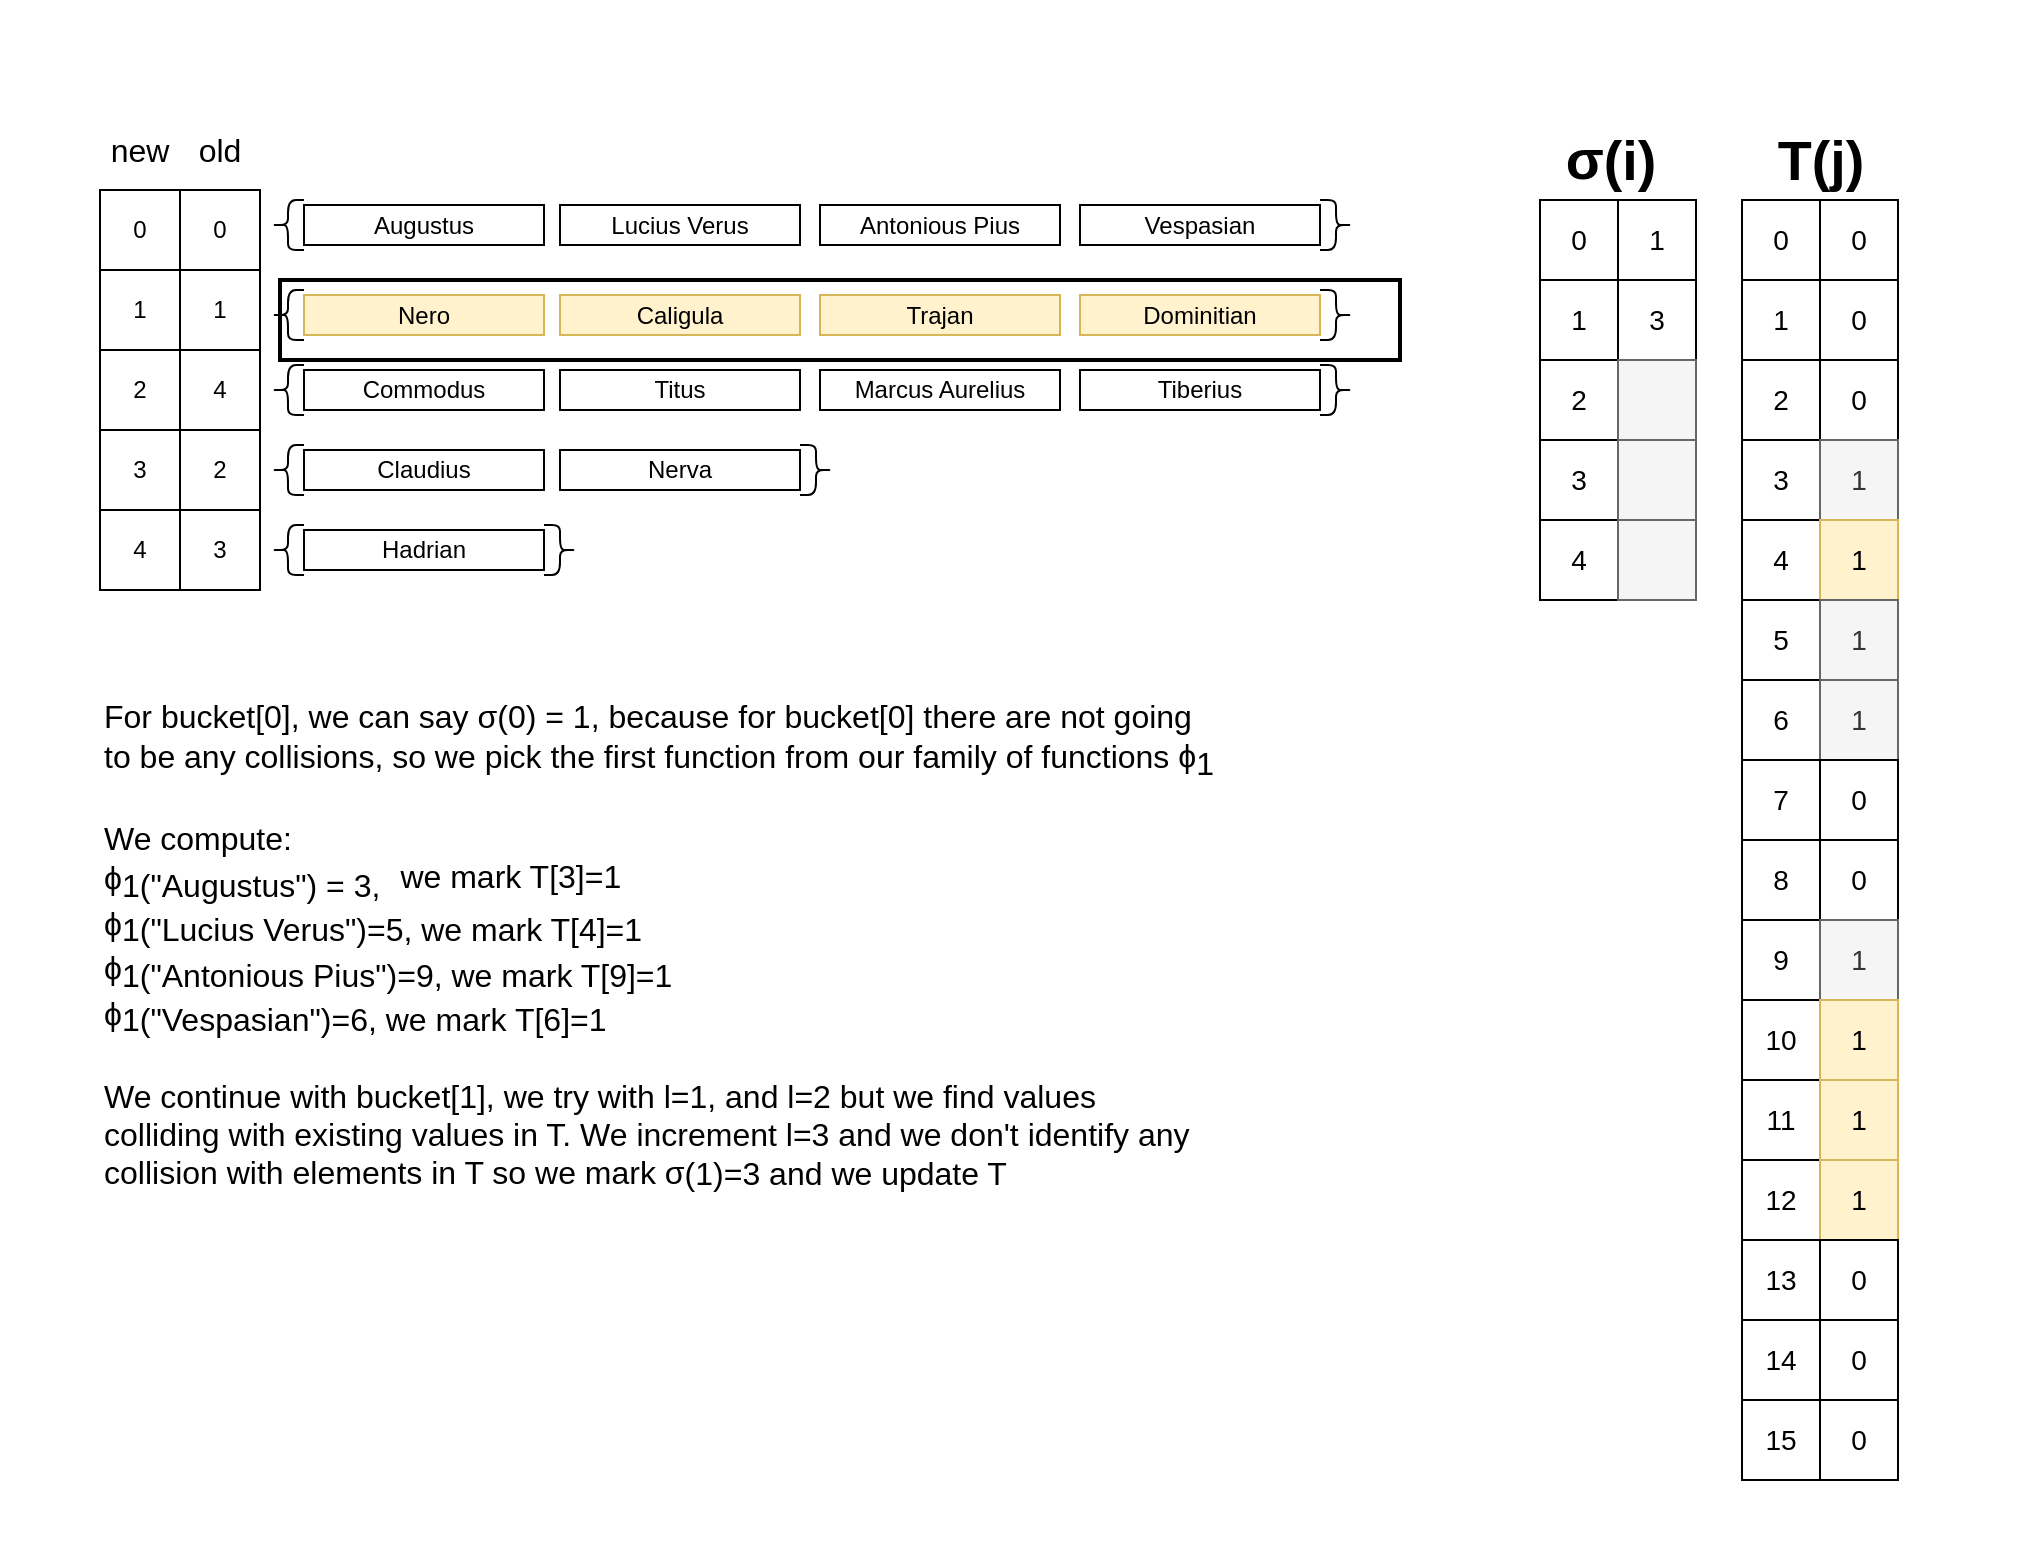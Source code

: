 <mxfile version="16.5.1" type="device"><diagram id="Fgk67WJgzp_O9D678YvW" name="Page-1"><mxGraphModel dx="1452" dy="1031" grid="1" gridSize="10" guides="1" tooltips="1" connect="1" arrows="1" fold="1" page="1" pageScale="1" pageWidth="827" pageHeight="1169" math="0" shadow="0"><root><mxCell id="0"/><mxCell id="1" parent="0"/><mxCell id="y1TzilbWaegtpudBJVc_-84" value="" style="rounded=0;whiteSpace=wrap;html=1;fontSize=14;fillColor=none;strokeColor=none;" vertex="1" parent="1"><mxGeometry x="280" y="200" width="760" height="280" as="geometry"/></mxCell><mxCell id="y1TzilbWaegtpudBJVc_-222" value="" style="rounded=0;whiteSpace=wrap;html=1;fontSize=14;fillColor=none;strokeWidth=2;" vertex="1" parent="1"><mxGeometry x="410" y="300" width="560" height="40" as="geometry"/></mxCell><mxCell id="y1TzilbWaegtpudBJVc_-23" value="0" style="whiteSpace=wrap;html=1;aspect=fixed;" vertex="1" parent="1"><mxGeometry x="360" y="255" width="40" height="40" as="geometry"/></mxCell><mxCell id="y1TzilbWaegtpudBJVc_-24" value="1" style="whiteSpace=wrap;html=1;aspect=fixed;" vertex="1" parent="1"><mxGeometry x="360" y="295" width="40" height="40" as="geometry"/></mxCell><mxCell id="y1TzilbWaegtpudBJVc_-25" value="2" style="whiteSpace=wrap;html=1;aspect=fixed;" vertex="1" parent="1"><mxGeometry x="360" y="375" width="40" height="40" as="geometry"/></mxCell><mxCell id="y1TzilbWaegtpudBJVc_-26" value="3" style="whiteSpace=wrap;html=1;aspect=fixed;" vertex="1" parent="1"><mxGeometry x="360" y="415" width="40" height="40" as="geometry"/></mxCell><mxCell id="y1TzilbWaegtpudBJVc_-27" value="4" style="whiteSpace=wrap;html=1;aspect=fixed;" vertex="1" parent="1"><mxGeometry x="360" y="335" width="40" height="40" as="geometry"/></mxCell><mxCell id="y1TzilbWaegtpudBJVc_-29" value="" style="shape=curlyBracket;whiteSpace=wrap;html=1;rounded=1;" vertex="1" parent="1"><mxGeometry x="406" y="260" width="16" height="25" as="geometry"/></mxCell><mxCell id="y1TzilbWaegtpudBJVc_-31" value="" style="shape=curlyBracket;whiteSpace=wrap;html=1;rounded=1;" vertex="1" parent="1"><mxGeometry x="406" y="305" width="16" height="25" as="geometry"/></mxCell><mxCell id="y1TzilbWaegtpudBJVc_-32" value="" style="shape=curlyBracket;whiteSpace=wrap;html=1;rounded=1;" vertex="1" parent="1"><mxGeometry x="406" y="382.5" width="16" height="25" as="geometry"/></mxCell><mxCell id="y1TzilbWaegtpudBJVc_-33" value="" style="shape=curlyBracket;whiteSpace=wrap;html=1;rounded=1;" vertex="1" parent="1"><mxGeometry x="406" y="422.5" width="16" height="25" as="geometry"/></mxCell><mxCell id="y1TzilbWaegtpudBJVc_-34" value="" style="shape=curlyBracket;whiteSpace=wrap;html=1;rounded=1;" vertex="1" parent="1"><mxGeometry x="406" y="342.5" width="16" height="25" as="geometry"/></mxCell><mxCell id="y1TzilbWaegtpudBJVc_-35" value="Augustus" style="rounded=0;whiteSpace=wrap;html=1;" vertex="1" parent="1"><mxGeometry x="422" y="262.5" width="120" height="20" as="geometry"/></mxCell><mxCell id="y1TzilbWaegtpudBJVc_-36" value="Lucius Verus" style="rounded=0;whiteSpace=wrap;html=1;" vertex="1" parent="1"><mxGeometry x="550" y="262.5" width="120" height="20" as="geometry"/></mxCell><mxCell id="y1TzilbWaegtpudBJVc_-37" value="Antonious Pius" style="rounded=0;whiteSpace=wrap;html=1;" vertex="1" parent="1"><mxGeometry x="680" y="262.5" width="120" height="20" as="geometry"/></mxCell><mxCell id="y1TzilbWaegtpudBJVc_-38" value="Vespasian" style="rounded=0;whiteSpace=wrap;html=1;" vertex="1" parent="1"><mxGeometry x="810" y="262.5" width="120" height="20" as="geometry"/></mxCell><mxCell id="y1TzilbWaegtpudBJVc_-39" value="Nero" style="rounded=0;whiteSpace=wrap;html=1;fillColor=#fff2cc;strokeColor=#d6b656;" vertex="1" parent="1"><mxGeometry x="422" y="307.5" width="120" height="20" as="geometry"/></mxCell><mxCell id="y1TzilbWaegtpudBJVc_-40" value="Caligula" style="rounded=0;whiteSpace=wrap;html=1;fillColor=#fff2cc;strokeColor=#d6b656;" vertex="1" parent="1"><mxGeometry x="550" y="307.5" width="120" height="20" as="geometry"/></mxCell><mxCell id="y1TzilbWaegtpudBJVc_-42" value="Trajan" style="rounded=0;whiteSpace=wrap;html=1;fillColor=#fff2cc;strokeColor=#d6b656;" vertex="1" parent="1"><mxGeometry x="680" y="307.5" width="120" height="20" as="geometry"/></mxCell><mxCell id="y1TzilbWaegtpudBJVc_-43" value="Dominitian" style="rounded=0;whiteSpace=wrap;html=1;fillColor=#fff2cc;strokeColor=#d6b656;" vertex="1" parent="1"><mxGeometry x="810" y="307.5" width="120" height="20" as="geometry"/></mxCell><mxCell id="y1TzilbWaegtpudBJVc_-44" value="Claudius" style="rounded=0;whiteSpace=wrap;html=1;" vertex="1" parent="1"><mxGeometry x="422" y="385" width="120" height="20" as="geometry"/></mxCell><mxCell id="y1TzilbWaegtpudBJVc_-45" value="Nerva" style="rounded=0;whiteSpace=wrap;html=1;" vertex="1" parent="1"><mxGeometry x="550" y="385" width="120" height="20" as="geometry"/></mxCell><mxCell id="y1TzilbWaegtpudBJVc_-46" value="Hadrian" style="rounded=0;whiteSpace=wrap;html=1;" vertex="1" parent="1"><mxGeometry x="422" y="425" width="120" height="20" as="geometry"/></mxCell><mxCell id="y1TzilbWaegtpudBJVc_-47" value="Commodus" style="rounded=0;whiteSpace=wrap;html=1;" vertex="1" parent="1"><mxGeometry x="422" y="345" width="120" height="20" as="geometry"/></mxCell><mxCell id="y1TzilbWaegtpudBJVc_-48" value="Titus" style="rounded=0;whiteSpace=wrap;html=1;" vertex="1" parent="1"><mxGeometry x="550" y="345" width="120" height="20" as="geometry"/></mxCell><mxCell id="y1TzilbWaegtpudBJVc_-50" value="Marcus Aurelius" style="rounded=0;whiteSpace=wrap;html=1;" vertex="1" parent="1"><mxGeometry x="680" y="345" width="120" height="20" as="geometry"/></mxCell><mxCell id="y1TzilbWaegtpudBJVc_-51" value="Tiberius" style="rounded=0;whiteSpace=wrap;html=1;" vertex="1" parent="1"><mxGeometry x="810" y="345" width="120" height="20" as="geometry"/></mxCell><mxCell id="y1TzilbWaegtpudBJVc_-53" value="" style="shape=curlyBracket;whiteSpace=wrap;html=1;rounded=1;rotation=-180;" vertex="1" parent="1"><mxGeometry x="930" y="260" width="16" height="25" as="geometry"/></mxCell><mxCell id="y1TzilbWaegtpudBJVc_-54" value="" style="shape=curlyBracket;whiteSpace=wrap;html=1;rounded=1;rotation=-180;" vertex="1" parent="1"><mxGeometry x="930" y="305" width="16" height="25" as="geometry"/></mxCell><mxCell id="y1TzilbWaegtpudBJVc_-55" value="" style="shape=curlyBracket;whiteSpace=wrap;html=1;rounded=1;rotation=-180;" vertex="1" parent="1"><mxGeometry x="670" y="382.5" width="16" height="25" as="geometry"/></mxCell><mxCell id="y1TzilbWaegtpudBJVc_-57" value="" style="shape=curlyBracket;whiteSpace=wrap;html=1;rounded=1;rotation=-180;" vertex="1" parent="1"><mxGeometry x="542" y="422.5" width="16" height="25" as="geometry"/></mxCell><mxCell id="y1TzilbWaegtpudBJVc_-58" value="" style="shape=curlyBracket;whiteSpace=wrap;html=1;rounded=1;rotation=-180;" vertex="1" parent="1"><mxGeometry x="930" y="342.5" width="16" height="25" as="geometry"/></mxCell><mxCell id="y1TzilbWaegtpudBJVc_-67" value="old" style="text;html=1;strokeColor=none;fillColor=none;align=center;verticalAlign=middle;whiteSpace=wrap;rounded=0;fontSize=16;" vertex="1" parent="1"><mxGeometry x="350" y="220" width="60" height="30" as="geometry"/></mxCell><mxCell id="y1TzilbWaegtpudBJVc_-75" value="0" style="whiteSpace=wrap;html=1;aspect=fixed;" vertex="1" parent="1"><mxGeometry x="320" y="255" width="40" height="40" as="geometry"/></mxCell><mxCell id="y1TzilbWaegtpudBJVc_-76" value="1" style="whiteSpace=wrap;html=1;aspect=fixed;" vertex="1" parent="1"><mxGeometry x="320" y="295" width="40" height="40" as="geometry"/></mxCell><mxCell id="y1TzilbWaegtpudBJVc_-77" value="3" style="whiteSpace=wrap;html=1;aspect=fixed;" vertex="1" parent="1"><mxGeometry x="320" y="375" width="40" height="40" as="geometry"/></mxCell><mxCell id="y1TzilbWaegtpudBJVc_-78" value="4" style="whiteSpace=wrap;html=1;aspect=fixed;" vertex="1" parent="1"><mxGeometry x="320" y="415" width="40" height="40" as="geometry"/></mxCell><mxCell id="y1TzilbWaegtpudBJVc_-79" value="2" style="whiteSpace=wrap;html=1;aspect=fixed;" vertex="1" parent="1"><mxGeometry x="320" y="335" width="40" height="40" as="geometry"/></mxCell><mxCell id="y1TzilbWaegtpudBJVc_-83" value="new" style="text;html=1;strokeColor=none;fillColor=none;align=center;verticalAlign=middle;whiteSpace=wrap;rounded=0;fontSize=16;" vertex="1" parent="1"><mxGeometry x="310" y="220" width="60" height="30" as="geometry"/></mxCell><mxCell id="y1TzilbWaegtpudBJVc_-85" value="0" style="rounded=0;whiteSpace=wrap;html=1;fontSize=14;fillColor=none;" vertex="1" parent="1"><mxGeometry x="1141" y="260" width="39" height="40" as="geometry"/></mxCell><mxCell id="y1TzilbWaegtpudBJVc_-86" value="1" style="rounded=0;whiteSpace=wrap;html=1;fontSize=14;fillColor=none;" vertex="1" parent="1"><mxGeometry x="1141" y="300" width="39" height="40" as="geometry"/></mxCell><mxCell id="y1TzilbWaegtpudBJVc_-87" value="2" style="rounded=0;whiteSpace=wrap;html=1;fontSize=14;fillColor=none;" vertex="1" parent="1"><mxGeometry x="1141" y="340" width="39" height="40" as="geometry"/></mxCell><mxCell id="y1TzilbWaegtpudBJVc_-88" value="3" style="rounded=0;whiteSpace=wrap;html=1;fontSize=14;fillColor=none;" vertex="1" parent="1"><mxGeometry x="1141" y="380" width="39" height="40" as="geometry"/></mxCell><mxCell id="y1TzilbWaegtpudBJVc_-89" value="4" style="rounded=0;whiteSpace=wrap;html=1;fontSize=14;fillColor=none;" vertex="1" parent="1"><mxGeometry x="1141" y="420" width="39" height="40" as="geometry"/></mxCell><mxCell id="y1TzilbWaegtpudBJVc_-90" value="5" style="rounded=0;whiteSpace=wrap;html=1;fontSize=14;fillColor=none;" vertex="1" parent="1"><mxGeometry x="1141" y="460" width="39" height="40" as="geometry"/></mxCell><mxCell id="y1TzilbWaegtpudBJVc_-91" value="6" style="rounded=0;whiteSpace=wrap;html=1;fontSize=14;fillColor=none;" vertex="1" parent="1"><mxGeometry x="1141" y="500" width="39" height="40" as="geometry"/></mxCell><mxCell id="y1TzilbWaegtpudBJVc_-92" value="7" style="rounded=0;whiteSpace=wrap;html=1;fontSize=14;fillColor=none;" vertex="1" parent="1"><mxGeometry x="1141" y="540" width="39" height="40" as="geometry"/></mxCell><mxCell id="y1TzilbWaegtpudBJVc_-93" value="8" style="rounded=0;whiteSpace=wrap;html=1;fontSize=14;fillColor=none;" vertex="1" parent="1"><mxGeometry x="1141" y="580" width="39" height="40" as="geometry"/></mxCell><mxCell id="y1TzilbWaegtpudBJVc_-94" value="9" style="rounded=0;whiteSpace=wrap;html=1;fontSize=14;fillColor=none;" vertex="1" parent="1"><mxGeometry x="1141" y="620" width="39" height="40" as="geometry"/></mxCell><mxCell id="y1TzilbWaegtpudBJVc_-95" value="10" style="rounded=0;whiteSpace=wrap;html=1;fontSize=14;fillColor=none;" vertex="1" parent="1"><mxGeometry x="1141" y="660" width="39" height="40" as="geometry"/></mxCell><mxCell id="y1TzilbWaegtpudBJVc_-96" value="11" style="rounded=0;whiteSpace=wrap;html=1;fontSize=14;fillColor=none;" vertex="1" parent="1"><mxGeometry x="1141" y="700" width="39" height="40" as="geometry"/></mxCell><mxCell id="y1TzilbWaegtpudBJVc_-97" value="12" style="rounded=0;whiteSpace=wrap;html=1;fontSize=14;fillColor=none;" vertex="1" parent="1"><mxGeometry x="1141" y="740" width="39" height="40" as="geometry"/></mxCell><mxCell id="y1TzilbWaegtpudBJVc_-98" value="13" style="rounded=0;whiteSpace=wrap;html=1;fontSize=14;fillColor=none;" vertex="1" parent="1"><mxGeometry x="1141" y="780" width="39" height="40" as="geometry"/></mxCell><mxCell id="y1TzilbWaegtpudBJVc_-99" value="14" style="rounded=0;whiteSpace=wrap;html=1;fontSize=14;fillColor=none;" vertex="1" parent="1"><mxGeometry x="1141" y="820" width="39" height="40" as="geometry"/></mxCell><mxCell id="y1TzilbWaegtpudBJVc_-100" value="15" style="rounded=0;whiteSpace=wrap;html=1;fontSize=14;fillColor=none;" vertex="1" parent="1"><mxGeometry x="1141" y="860" width="39" height="40" as="geometry"/></mxCell><mxCell id="y1TzilbWaegtpudBJVc_-105" value="0" style="rounded=0;whiteSpace=wrap;html=1;fontSize=14;fillColor=none;" vertex="1" parent="1"><mxGeometry x="1180" y="260" width="39" height="40" as="geometry"/></mxCell><mxCell id="y1TzilbWaegtpudBJVc_-106" value="0" style="rounded=0;whiteSpace=wrap;html=1;fontSize=14;fillColor=none;" vertex="1" parent="1"><mxGeometry x="1180" y="300" width="39" height="40" as="geometry"/></mxCell><mxCell id="y1TzilbWaegtpudBJVc_-107" value="0" style="rounded=0;whiteSpace=wrap;html=1;fontSize=14;fillColor=none;" vertex="1" parent="1"><mxGeometry x="1180" y="340" width="39" height="40" as="geometry"/></mxCell><mxCell id="y1TzilbWaegtpudBJVc_-108" value="1" style="rounded=0;whiteSpace=wrap;html=1;fontSize=14;fillColor=#f5f5f5;fontColor=#333333;strokeColor=#666666;" vertex="1" parent="1"><mxGeometry x="1180" y="380" width="39" height="40" as="geometry"/></mxCell><mxCell id="y1TzilbWaegtpudBJVc_-109" value="1" style="rounded=0;whiteSpace=wrap;html=1;fontSize=14;fillColor=#fff2cc;strokeColor=#d6b656;gradientColor=none;" vertex="1" parent="1"><mxGeometry x="1180" y="420" width="39" height="40" as="geometry"/></mxCell><mxCell id="y1TzilbWaegtpudBJVc_-110" value="1" style="rounded=0;whiteSpace=wrap;html=1;fontSize=14;fillColor=#f5f5f5;fontColor=#333333;strokeColor=#666666;" vertex="1" parent="1"><mxGeometry x="1180" y="460" width="39" height="40" as="geometry"/></mxCell><mxCell id="y1TzilbWaegtpudBJVc_-111" value="1" style="rounded=0;whiteSpace=wrap;html=1;fontSize=14;fillColor=#f5f5f5;fontColor=#333333;strokeColor=#666666;" vertex="1" parent="1"><mxGeometry x="1180" y="500" width="39" height="40" as="geometry"/></mxCell><mxCell id="y1TzilbWaegtpudBJVc_-112" value="0" style="rounded=0;whiteSpace=wrap;html=1;fontSize=14;fillColor=none;" vertex="1" parent="1"><mxGeometry x="1180" y="540" width="39" height="40" as="geometry"/></mxCell><mxCell id="y1TzilbWaegtpudBJVc_-113" value="0" style="rounded=0;whiteSpace=wrap;html=1;fontSize=14;fillColor=none;" vertex="1" parent="1"><mxGeometry x="1180" y="580" width="39" height="40" as="geometry"/></mxCell><mxCell id="y1TzilbWaegtpudBJVc_-114" value="1" style="rounded=0;whiteSpace=wrap;html=1;fontSize=14;fillColor=#f5f5f5;fontColor=#333333;strokeColor=#666666;" vertex="1" parent="1"><mxGeometry x="1180" y="620" width="39" height="40" as="geometry"/></mxCell><mxCell id="y1TzilbWaegtpudBJVc_-115" value="1" style="rounded=0;whiteSpace=wrap;html=1;fontSize=14;fillColor=#fff2cc;strokeColor=#d6b656;" vertex="1" parent="1"><mxGeometry x="1180" y="660" width="39" height="40" as="geometry"/></mxCell><mxCell id="y1TzilbWaegtpudBJVc_-116" value="1" style="rounded=0;whiteSpace=wrap;html=1;fontSize=14;fillColor=#fff2cc;strokeColor=#d6b656;" vertex="1" parent="1"><mxGeometry x="1180" y="700" width="39" height="40" as="geometry"/></mxCell><mxCell id="y1TzilbWaegtpudBJVc_-117" value="1" style="rounded=0;whiteSpace=wrap;html=1;fontSize=14;fillColor=#fff2cc;strokeColor=#d6b656;" vertex="1" parent="1"><mxGeometry x="1180" y="740" width="39" height="40" as="geometry"/></mxCell><mxCell id="y1TzilbWaegtpudBJVc_-118" value="0" style="rounded=0;whiteSpace=wrap;html=1;fontSize=14;fillColor=none;" vertex="1" parent="1"><mxGeometry x="1180" y="780" width="39" height="40" as="geometry"/></mxCell><mxCell id="y1TzilbWaegtpudBJVc_-119" value="0" style="rounded=0;whiteSpace=wrap;html=1;fontSize=14;fillColor=none;" vertex="1" parent="1"><mxGeometry x="1180" y="820" width="39" height="40" as="geometry"/></mxCell><mxCell id="y1TzilbWaegtpudBJVc_-120" value="0" style="rounded=0;whiteSpace=wrap;html=1;fontSize=14;fillColor=none;" vertex="1" parent="1"><mxGeometry x="1180" y="860" width="39" height="40" as="geometry"/></mxCell><mxCell id="y1TzilbWaegtpudBJVc_-189" value="0" style="rounded=0;whiteSpace=wrap;html=1;fontSize=14;fillColor=none;" vertex="1" parent="1"><mxGeometry x="1040" y="260" width="39" height="40" as="geometry"/></mxCell><mxCell id="y1TzilbWaegtpudBJVc_-190" value="1" style="rounded=0;whiteSpace=wrap;html=1;fontSize=14;fillColor=none;" vertex="1" parent="1"><mxGeometry x="1040" y="300" width="39" height="40" as="geometry"/></mxCell><mxCell id="y1TzilbWaegtpudBJVc_-191" value="2" style="rounded=0;whiteSpace=wrap;html=1;fontSize=14;fillColor=none;" vertex="1" parent="1"><mxGeometry x="1040" y="340" width="39" height="40" as="geometry"/></mxCell><mxCell id="y1TzilbWaegtpudBJVc_-192" value="3" style="rounded=0;whiteSpace=wrap;html=1;fontSize=14;fillColor=none;" vertex="1" parent="1"><mxGeometry x="1040" y="380" width="39" height="40" as="geometry"/></mxCell><mxCell id="y1TzilbWaegtpudBJVc_-193" value="4" style="rounded=0;whiteSpace=wrap;html=1;fontSize=14;fillColor=none;" vertex="1" parent="1"><mxGeometry x="1040" y="420" width="39" height="40" as="geometry"/></mxCell><mxCell id="y1TzilbWaegtpudBJVc_-205" value="1" style="rounded=0;whiteSpace=wrap;html=1;fontSize=14;fillColor=none;" vertex="1" parent="1"><mxGeometry x="1079" y="260" width="39" height="40" as="geometry"/></mxCell><mxCell id="y1TzilbWaegtpudBJVc_-206" value="3" style="rounded=0;whiteSpace=wrap;html=1;fontSize=14;fillColor=none;" vertex="1" parent="1"><mxGeometry x="1079" y="300" width="39" height="40" as="geometry"/></mxCell><mxCell id="y1TzilbWaegtpudBJVc_-207" value="" style="rounded=0;whiteSpace=wrap;html=1;fontSize=14;fillColor=#f5f5f5;fontColor=#333333;strokeColor=#666666;" vertex="1" parent="1"><mxGeometry x="1079" y="340" width="39" height="40" as="geometry"/></mxCell><mxCell id="y1TzilbWaegtpudBJVc_-208" value="" style="rounded=0;whiteSpace=wrap;html=1;fontSize=14;fillColor=#f5f5f5;fontColor=#333333;strokeColor=#666666;" vertex="1" parent="1"><mxGeometry x="1079" y="380" width="39" height="40" as="geometry"/></mxCell><mxCell id="y1TzilbWaegtpudBJVc_-209" value="" style="rounded=0;whiteSpace=wrap;html=1;fontSize=14;fillColor=#f5f5f5;fontColor=#333333;strokeColor=#666666;" vertex="1" parent="1"><mxGeometry x="1079" y="420" width="39" height="40" as="geometry"/></mxCell><mxCell id="y1TzilbWaegtpudBJVc_-223" value="&lt;span id=&quot;MathJax-Element-42-Frame&quot; class=&quot;mjx-chtml MathJax_CHTML&quot; tabindex=&quot;0&quot; style=&quot;font-size: 116% ; position: relative&quot;&gt;&lt;span id=&quot;MJXc-Node-402&quot; class=&quot;mjx-math&quot;&gt;&lt;span id=&quot;MJXc-Node-403&quot; class=&quot;mjx-mrow&quot;&gt;&lt;span id=&quot;MJXc-Node-404&quot; class=&quot;mjx-mi&quot;&gt;&lt;span class=&quot;mjx-char MJXc-TeX-math-I&quot; style=&quot;padding-top: 0.198em ; padding-bottom: 0.276em ; padding-right: 0.001em&quot;&gt;σ&lt;/span&gt;&lt;/span&gt;&lt;span id=&quot;MJXc-Node-405&quot; class=&quot;mjx-mo&quot;&gt;&lt;span class=&quot;mjx-char MJXc-TeX-main-R&quot; style=&quot;padding-top: 0.472em ; padding-bottom: 0.59em&quot;&gt;(&lt;/span&gt;&lt;/span&gt;&lt;span id=&quot;MJXc-Node-406&quot; class=&quot;mjx-mi&quot;&gt;&lt;span class=&quot;mjx-char MJXc-TeX-math-I&quot; style=&quot;padding-top: 0.433em ; padding-bottom: 0.276em&quot;&gt;i&lt;/span&gt;&lt;/span&gt;&lt;span id=&quot;MJXc-Node-407&quot; class=&quot;mjx-mo&quot;&gt;&lt;span class=&quot;mjx-char MJXc-TeX-main-R&quot; style=&quot;padding-top: 0.472em ; padding-bottom: 0.59em&quot;&gt;)&lt;/span&gt;&lt;/span&gt;&lt;/span&gt;&lt;/span&gt;&lt;/span&gt;" style="text;strokeColor=none;fillColor=none;html=1;fontSize=24;fontStyle=1;verticalAlign=middle;align=center;" vertex="1" parent="1"><mxGeometry x="1030" y="220" width="90" height="40" as="geometry"/></mxCell><mxCell id="y1TzilbWaegtpudBJVc_-224" value="&lt;span style=&quot;font-size: 27.84px&quot;&gt;T(j)&lt;/span&gt;" style="text;strokeColor=none;fillColor=none;html=1;fontSize=24;fontStyle=1;verticalAlign=middle;align=center;" vertex="1" parent="1"><mxGeometry x="1140" y="220" width="80" height="40" as="geometry"/></mxCell><mxCell id="y1TzilbWaegtpudBJVc_-225" value="&lt;font style=&quot;font-size: 16px&quot;&gt;For bucket[0], we can say&amp;nbsp;&lt;font style=&quot;font-size: 16px&quot;&gt;σ(0) = 1, because for bucket[0] there are not going to be any collisions, so we pick the first function from our family of functions&amp;nbsp;&lt;span id=&quot;MathJax-Element-33-Frame&quot; class=&quot;mjx-chtml MathJax_CHTML&quot; tabindex=&quot;0&quot; style=&quot;position: relative&quot;&gt;&lt;span id=&quot;MJXc-Node-311&quot; class=&quot;mjx-math&quot;&gt;&lt;span id=&quot;MJXc-Node-312&quot; class=&quot;mjx-mrow&quot;&gt;&lt;span id=&quot;MJXc-Node-313&quot; class=&quot;mjx-msubsup&quot;&gt;&lt;span class=&quot;mjx-base&quot;&gt;&lt;span id=&quot;MJXc-Node-314&quot; class=&quot;mjx-mi&quot;&gt;&lt;span class=&quot;mjx-char MJXc-TeX-math-I&quot; style=&quot;padding-top: 0.472em ; padding-bottom: 0.472em&quot;&gt;ϕ&lt;/span&gt;&lt;/span&gt;&lt;/span&gt;&lt;span class=&quot;mjx-sub&quot; style=&quot;padding-right: 0.071em ; vertical-align: -0.212em&quot;&gt;&lt;span id=&quot;MJXc-Node-315&quot; class=&quot;mjx-texatom&quot;&gt;&lt;span id=&quot;MJXc-Node-316&quot; class=&quot;mjx-mrow&quot;&gt;&lt;span id=&quot;MJXc-Node-317&quot; class=&quot;mjx-mn&quot;&gt;&lt;span class=&quot;mjx-char MJXc-TeX-main-R&quot; style=&quot;padding-top: 0.394em ; padding-bottom: 0.355em&quot;&gt;1&lt;br&gt;&lt;/span&gt;&lt;/span&gt;&lt;/span&gt;&lt;/span&gt;&lt;/span&gt;&lt;/span&gt;&lt;/span&gt;&lt;/span&gt;&lt;/span&gt;&lt;br&gt;We compute:&lt;br&gt;&lt;span class=&quot;mjx-base&quot;&gt;&lt;span id=&quot;MJXc-Node-314&quot; class=&quot;mjx-mi&quot;&gt;&lt;span class=&quot;mjx-char MJXc-TeX-math-I&quot; style=&quot;padding-top: 0.472em ; padding-bottom: 0.472em&quot;&gt;ϕ&lt;/span&gt;&lt;/span&gt;&lt;/span&gt;&lt;span class=&quot;mjx-sub&quot; style=&quot;padding-right: 0.071em ; vertical-align: -0.212em&quot;&gt;&lt;span id=&quot;MJXc-Node-315&quot; class=&quot;mjx-texatom&quot;&gt;&lt;span id=&quot;MJXc-Node-316&quot; class=&quot;mjx-mrow&quot;&gt;&lt;span id=&quot;MJXc-Node-317&quot; class=&quot;mjx-mn&quot;&gt;&lt;span class=&quot;mjx-char MJXc-TeX-main-R&quot; style=&quot;padding-top: 0.394em ; padding-bottom: 0.355em&quot;&gt;1(&quot;Augustus&quot;) = 3,&amp;nbsp;&lt;/span&gt;&lt;/span&gt;&lt;/span&gt;&lt;/span&gt;&lt;/span&gt;&amp;nbsp;we mark T[3]=1&lt;br&gt;&lt;span class=&quot;mjx-base&quot;&gt;&lt;span id=&quot;MJXc-Node-314&quot; class=&quot;mjx-mi&quot;&gt;&lt;span class=&quot;mjx-char MJXc-TeX-math-I&quot; style=&quot;padding-top: 0.472em ; padding-bottom: 0.472em&quot;&gt;ϕ&lt;/span&gt;&lt;/span&gt;&lt;/span&gt;&lt;span class=&quot;mjx-sub&quot; style=&quot;padding-right: 0.071em ; vertical-align: -0.212em&quot;&gt;&lt;span id=&quot;MJXc-Node-315&quot; class=&quot;mjx-texatom&quot;&gt;&lt;span id=&quot;MJXc-Node-316&quot; class=&quot;mjx-mrow&quot;&gt;&lt;span id=&quot;MJXc-Node-317&quot; class=&quot;mjx-mn&quot;&gt;&lt;span class=&quot;mjx-char MJXc-TeX-main-R&quot; style=&quot;padding-top: 0.394em ; padding-bottom: 0.355em&quot;&gt;1(&quot;Lucius Verus&quot;)=5, we mark T[4]=1&lt;br&gt;&lt;/span&gt;&lt;/span&gt;&lt;/span&gt;&lt;/span&gt;&lt;/span&gt;&lt;span class=&quot;mjx-base&quot;&gt;&lt;span id=&quot;MJXc-Node-314&quot; class=&quot;mjx-mi&quot;&gt;&lt;span class=&quot;mjx-char MJXc-TeX-math-I&quot; style=&quot;padding-top: 0.472em ; padding-bottom: 0.472em&quot;&gt;ϕ&lt;/span&gt;&lt;/span&gt;&lt;/span&gt;&lt;span class=&quot;mjx-sub&quot; style=&quot;padding-right: 0.071em ; vertical-align: -0.212em&quot;&gt;&lt;span id=&quot;MJXc-Node-315&quot; class=&quot;mjx-texatom&quot;&gt;&lt;span id=&quot;MJXc-Node-316&quot; class=&quot;mjx-mrow&quot;&gt;&lt;span id=&quot;MJXc-Node-317&quot; class=&quot;mjx-mn&quot;&gt;&lt;span class=&quot;mjx-char MJXc-TeX-main-R&quot; style=&quot;padding-top: 0.394em ; padding-bottom: 0.355em&quot;&gt;1(&quot;Antonious Pius&quot;)=9, we mark T[9]=1&lt;br&gt;&lt;/span&gt;&lt;/span&gt;&lt;/span&gt;&lt;/span&gt;&lt;/span&gt;&lt;span class=&quot;mjx-base&quot;&gt;&lt;span id=&quot;MJXc-Node-314&quot; class=&quot;mjx-mi&quot;&gt;&lt;span class=&quot;mjx-char MJXc-TeX-math-I&quot; style=&quot;padding-top: 0.472em ; padding-bottom: 0.472em&quot;&gt;ϕ&lt;/span&gt;&lt;/span&gt;&lt;/span&gt;&lt;span class=&quot;mjx-sub&quot; style=&quot;padding-right: 0.071em ; vertical-align: -0.212em&quot;&gt;&lt;span id=&quot;MJXc-Node-315&quot; class=&quot;mjx-texatom&quot;&gt;&lt;span id=&quot;MJXc-Node-316&quot; class=&quot;mjx-mrow&quot;&gt;&lt;span id=&quot;MJXc-Node-317&quot; class=&quot;mjx-mn&quot;&gt;&lt;span class=&quot;mjx-char MJXc-TeX-main-R&quot; style=&quot;padding-top: 0.394em ; padding-bottom: 0.355em&quot;&gt;1(&quot;Vespasian&quot;)=6, we mark T[6]=1&lt;br&gt;&lt;/span&gt;&lt;/span&gt;&lt;/span&gt;&lt;/span&gt;&lt;/span&gt;&lt;br&gt;We continue with bucket[1], we try with l=1, and l=2 but we find values colliding with existing values in T. We increment l=3 and we don't identify any collision with elements in T so we mark&amp;nbsp;&lt;span id=&quot;MJXc-Node-404&quot; class=&quot;mjx-mi&quot; style=&quot;text-align: center&quot;&gt;&lt;span class=&quot;mjx-char MJXc-TeX-math-I&quot; style=&quot;padding-top: 0.198em ; padding-bottom: 0.276em ; padding-right: 0.001em&quot;&gt;σ&lt;/span&gt;&lt;/span&gt;&lt;span id=&quot;MJXc-Node-405&quot; class=&quot;mjx-mo&quot; style=&quot;text-align: center&quot;&gt;&lt;span class=&quot;mjx-char MJXc-TeX-main-R&quot; style=&quot;padding-top: 0.472em ; padding-bottom: 0.59em&quot;&gt;(1&lt;/span&gt;&lt;/span&gt;&lt;span id=&quot;MJXc-Node-407&quot; class=&quot;mjx-mo&quot; style=&quot;text-align: center&quot;&gt;&lt;span class=&quot;mjx-char MJXc-TeX-main-R&quot; style=&quot;padding-top: 0.472em ; padding-bottom: 0.59em&quot;&gt;)=3 and we update T&lt;/span&gt;&lt;/span&gt;&lt;br&gt;&lt;br&gt;&lt;br&gt;&lt;br&gt;&lt;/font&gt;&lt;br&gt;&lt;br&gt;&amp;nbsp;&lt;/font&gt;" style="text;html=1;strokeColor=none;fillColor=none;align=left;verticalAlign=middle;whiteSpace=wrap;rounded=0;fontSize=14;" vertex="1" parent="1"><mxGeometry x="320" y="470" width="559" height="440" as="geometry"/></mxCell><mxCell id="y1TzilbWaegtpudBJVc_-226" value="" style="rounded=0;whiteSpace=wrap;html=1;fontSize=16;strokeWidth=2;fillColor=none;gradientColor=none;strokeColor=none;" vertex="1" parent="1"><mxGeometry x="270" y="160" width="1010" height="770" as="geometry"/></mxCell></root></mxGraphModel></diagram></mxfile>